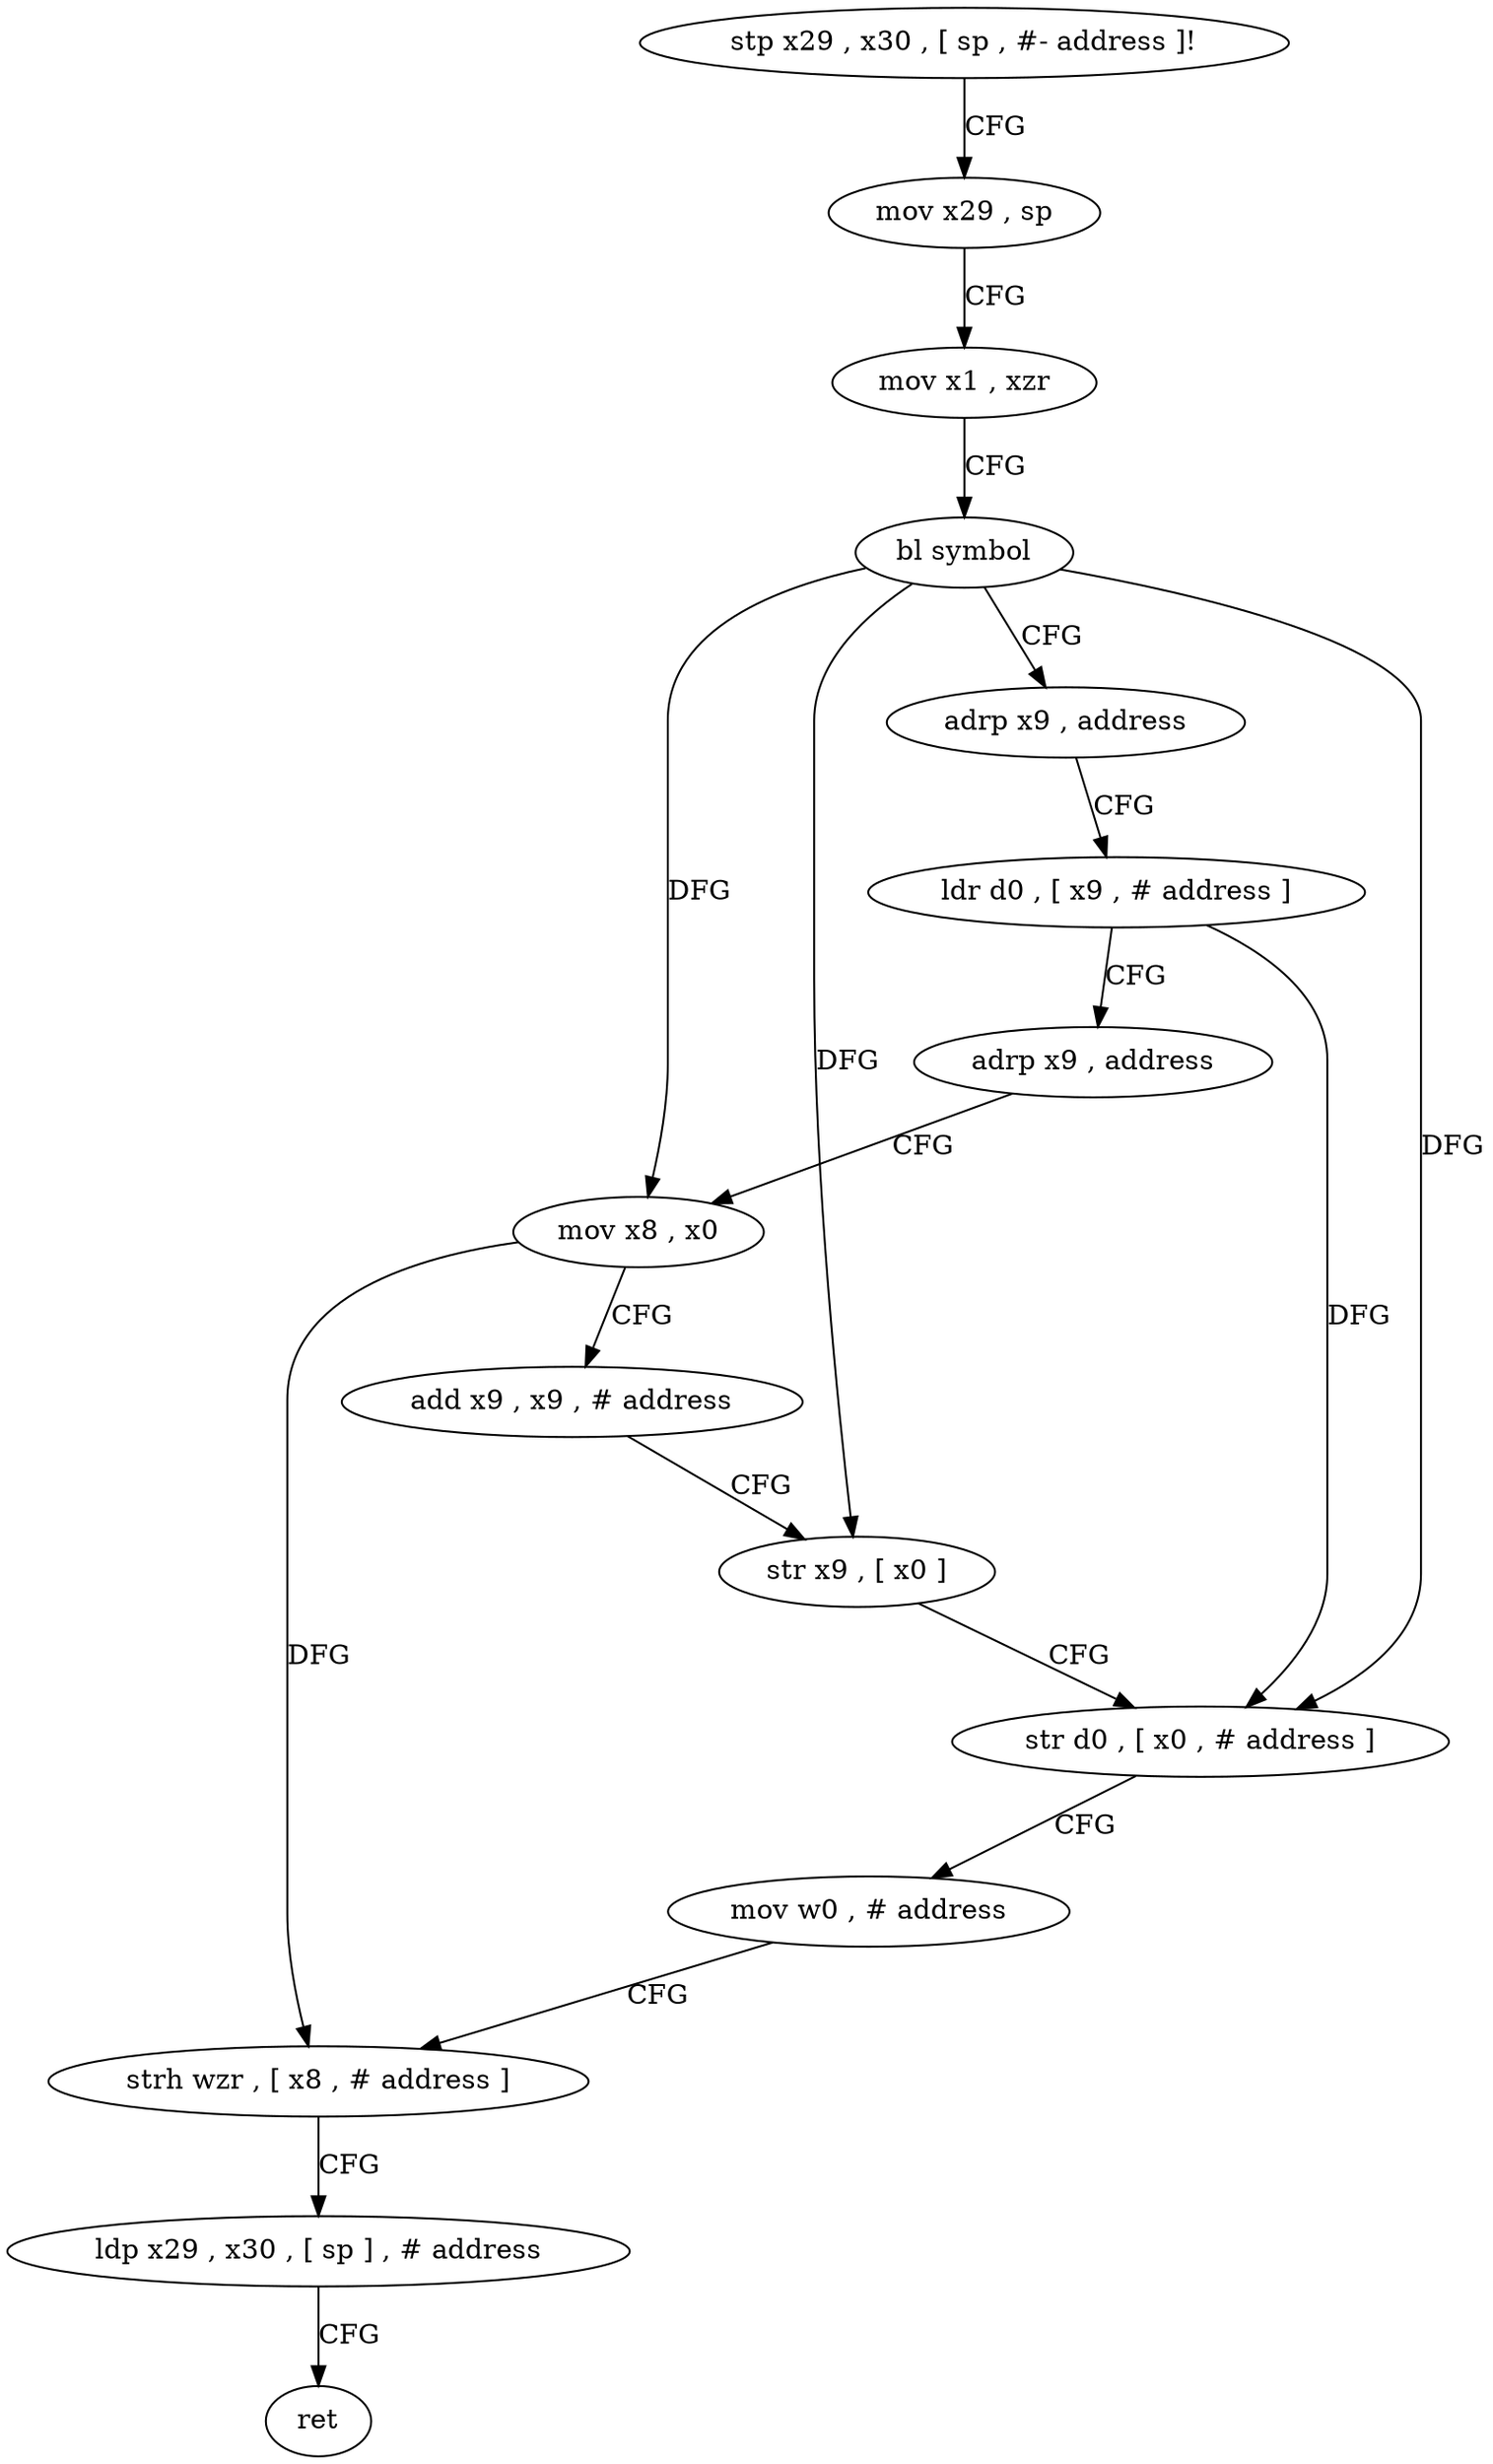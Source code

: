 digraph "func" {
"4243836" [label = "stp x29 , x30 , [ sp , #- address ]!" ]
"4243840" [label = "mov x29 , sp" ]
"4243844" [label = "mov x1 , xzr" ]
"4243848" [label = "bl symbol" ]
"4243852" [label = "adrp x9 , address" ]
"4243856" [label = "ldr d0 , [ x9 , # address ]" ]
"4243860" [label = "adrp x9 , address" ]
"4243864" [label = "mov x8 , x0" ]
"4243868" [label = "add x9 , x9 , # address" ]
"4243872" [label = "str x9 , [ x0 ]" ]
"4243876" [label = "str d0 , [ x0 , # address ]" ]
"4243880" [label = "mov w0 , # address" ]
"4243884" [label = "strh wzr , [ x8 , # address ]" ]
"4243888" [label = "ldp x29 , x30 , [ sp ] , # address" ]
"4243892" [label = "ret" ]
"4243836" -> "4243840" [ label = "CFG" ]
"4243840" -> "4243844" [ label = "CFG" ]
"4243844" -> "4243848" [ label = "CFG" ]
"4243848" -> "4243852" [ label = "CFG" ]
"4243848" -> "4243864" [ label = "DFG" ]
"4243848" -> "4243872" [ label = "DFG" ]
"4243848" -> "4243876" [ label = "DFG" ]
"4243852" -> "4243856" [ label = "CFG" ]
"4243856" -> "4243860" [ label = "CFG" ]
"4243856" -> "4243876" [ label = "DFG" ]
"4243860" -> "4243864" [ label = "CFG" ]
"4243864" -> "4243868" [ label = "CFG" ]
"4243864" -> "4243884" [ label = "DFG" ]
"4243868" -> "4243872" [ label = "CFG" ]
"4243872" -> "4243876" [ label = "CFG" ]
"4243876" -> "4243880" [ label = "CFG" ]
"4243880" -> "4243884" [ label = "CFG" ]
"4243884" -> "4243888" [ label = "CFG" ]
"4243888" -> "4243892" [ label = "CFG" ]
}

